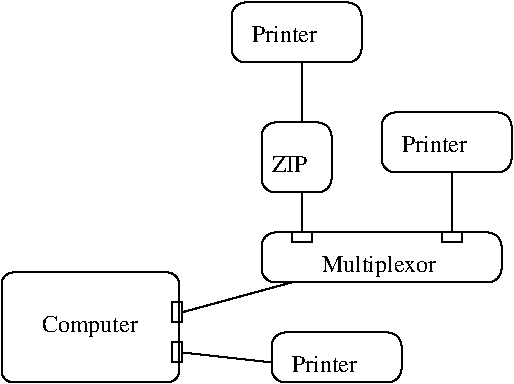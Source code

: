 #FIG 3.2
Landscape
Center
Inches
Letter  
100.00
Single
-2
1200 2
6 1425 4350 5175 5475
6 3450 5100 4425 5475
2 4 0 1 0 7 50 0 -1 0.000 0 0 7 0 0 5
	 4425 5475 4425 5100 3450 5100 3450 5475 4425 5475
4 0 0 50 0 0 12 0.0000 4 135 510 3600 5400 Printer\001
-6
6 3375 4350 5175 4725
2 4 0 1 0 7 50 0 -1 0.000 0 0 7 0 0 5
	 5175 4725 5175 4350 3375 4350 3375 4725 5175 4725
4 0 0 50 0 0 12 0.0000 4 180 870 3825 4650 Multiplexor\001
-6
6 1425 4650 2775 5475
6 1425 4650 2775 5475
2 4 0 1 0 7 50 0 -1 0.000 0 0 6 0 0 5
	 2757 5475 2757 4650 1425 4650 1425 5475 2757 5475
4 0 0 50 0 0 12 0.0000 4 180 735 1725 5100 Computer\001
-6
2 2 0 1 0 7 50 0 -1 0.000 0 0 -1 0 0 5
	 2775 4875 2700 4875 2700 5025 2775 5025 2775 4875
2 2 0 1 0 7 50 0 -1 0.000 0 0 -1 0 0 5
	 2775 5175 2700 5175 2700 5325 2775 5325 2775 5175
-6
2 1 0 1 0 7 50 0 -1 0.000 0 0 -1 0 0 2
	 2775 4950 3600 4725
2 1 0 1 0 7 50 0 -1 0.000 0 0 -1 0 0 2
	 2775 5250 3450 5325
-6
6 3150 2625 4125 3525
2 4 0 1 0 7 50 0 -1 0.000 0 0 7 0 0 5
	 4125 3075 4125 2625 3150 2625 3150 3075 4125 3075
2 1 0 1 0 7 50 0 -1 0.000 0 0 -1 0 0 2
	 3675 3075 3675 3525
4 0 0 50 0 0 12 0.0000 4 135 510 3300 2925 Printer\001
-6
6 4275 3450 5250 4350
2 4 0 1 0 7 50 0 -1 0.000 0 0 7 0 0 5
	 5250 3900 5250 3450 4275 3450 4275 3900 5250 3900
2 1 0 1 0 7 50 0 -1 0.000 0 0 -1 0 0 2
	 4800 3900 4800 4350
4 0 0 50 0 0 12 0.0000 4 135 510 4425 3750 Printer\001
-6
2 4 0 1 0 7 50 0 -1 0.000 0 0 7 0 0 5
	 3900 4050 3900 3525 3375 3525 3375 4050 3900 4050
2 1 0 1 0 7 50 0 -1 0.000 0 0 -1 0 0 2
	 3675 4050 3675 4350
2 2 0 1 0 7 50 0 -1 0.000 0 0 -1 0 0 5
	 3600 4350 3750 4350 3750 4425 3600 4425 3600 4350
2 2 0 1 0 7 50 0 -1 0.000 0 0 -1 0 0 5
	 4725 4350 4875 4350 4875 4425 4725 4425 4725 4350
4 0 0 50 0 0 12 0.0000 4 135 285 3450 3900 ZIP\001
